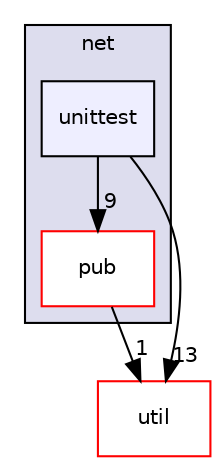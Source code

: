 digraph "net/unittest" {
  compound=true
  node [ fontsize="10", fontname="Helvetica"];
  edge [ labelfontsize="10", labelfontname="Helvetica"];
  subgraph clusterdir_427baa8a9a5be237f298d4545d0d1ce2 {
    graph [ bgcolor="#ddddee", pencolor="black", label="net" fontname="Helvetica", fontsize="10", URL="dir_427baa8a9a5be237f298d4545d0d1ce2.html"]
  dir_14332e37d872c09e8f101f48e3d63119 [shape=box label="pub" fillcolor="white" style="filled" color="red" URL="dir_14332e37d872c09e8f101f48e3d63119.html"];
  dir_7a22927afa08efa969246485d4406fdc [shape=box, label="unittest", style="filled", fillcolor="#eeeeff", pencolor="black", URL="dir_7a22927afa08efa969246485d4406fdc.html"];
  }
  dir_23ec12649285f9fabf3a6b7380226c28 [shape=box label="util" fillcolor="white" style="filled" color="red" URL="dir_23ec12649285f9fabf3a6b7380226c28.html"];
  dir_7a22927afa08efa969246485d4406fdc->dir_14332e37d872c09e8f101f48e3d63119 [headlabel="9", labeldistance=1.5 headhref="dir_000012_000013.html"];
  dir_7a22927afa08efa969246485d4406fdc->dir_23ec12649285f9fabf3a6b7380226c28 [headlabel="13", labeldistance=1.5 headhref="dir_000012_000010.html"];
  dir_14332e37d872c09e8f101f48e3d63119->dir_23ec12649285f9fabf3a6b7380226c28 [headlabel="1", labeldistance=1.5 headhref="dir_000013_000010.html"];
}
